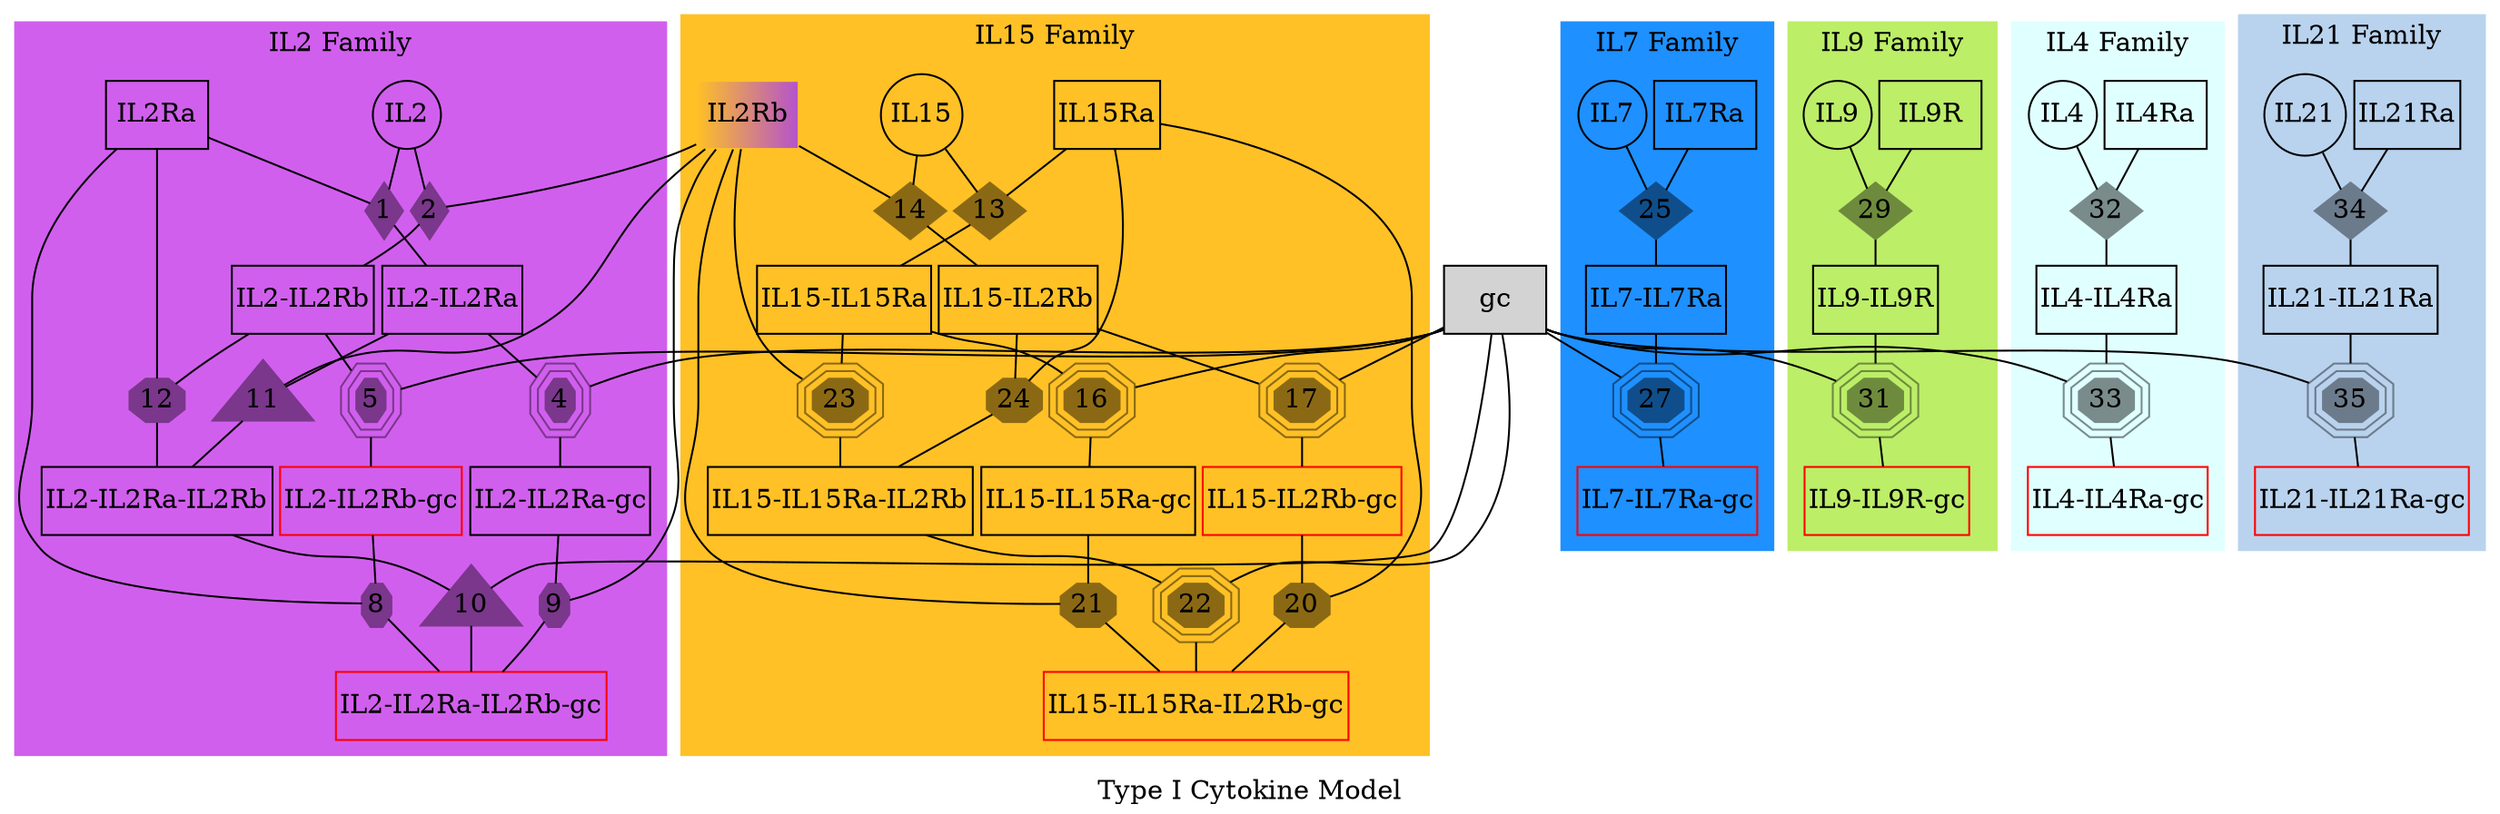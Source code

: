 digraph cgamma_cytok {
    ratio = "compress";
    label = "Type I Cytokine Model";
    graph [pad=0, ranksep=0.2, nodesep=0.05];

    subgraph specises {
        node [margin=0.03];
        rank="max";
        "gc"    [shape=box, style=filled, BGCOLOR="white"];
    }

    subgraph species {
        node [margin=0.03];

        "IL2"   [shape=circle ];
        "IL2Ra" [shape=box   ];
        "IL2Rb" [shape=box, style=filled, color="goldenrod1:mediumorchid3"];
        "IL2-IL2Ra" [shape=box];
        "IL2-IL2Rb" [shape=box];
        "IL2-IL2Ra" [shape=box];
        "IL2-IL2Ra" [shape=box];
        "IL2-IL2Ra-IL2Rb" [shape=box ];
        "IL2-IL2Ra-gc" [shape=box ];
        "IL2-IL2Rb-gc" [shape=box, color=red ];
        "IL2-IL2Ra-IL2Rb-gc" [shape=box, color=red ];

        "IL15"  [shape=circle];
        "IL15Ra"    [shape=box];
        "IL15-IL15Ra"   [shape=box];
        "IL15-IL2Rb"    [shape=box];
        "IL15-IL15Ra-IL2Rb" [shape=box];
        "IL15-IL15Ra-gc"    [shape=box];
        "IL15-IL2Rb-gc" [shape=box, color=red];
        "IL15-IL15Ra-IL2Rb-gc"  [shape=box, color=red];

        "IL7"   [shape=circle];
        "IL7Ra" [shape=box];
        "IL7-IL7Ra" [shape=box];
        "IL7-IL7Ra-gc"  [shape=box, color=red];

        "IL9"   [shape=circle];
        "IL9R" [shape=box    ];
        "IL9-IL9R" [shape=box];
        "IL9-IL9R-gc" [shape=box, color=red ];

        "IL4"   [shape=circle];
        "IL4Ra" [shape=box    ];
        "IL4-IL4Ra" [shape=box];
        "IL4-IL4Ra-gc" [shape=box, color=red ];

        "IL21"   [shape=circle];
        "IL21Ra" [shape=box    ];
        "IL21-IL21Ra" [shape=box];
        "IL21-IL21Ra-gc" [shape=box, color=red ];
    }

    subgraph cluster_IL2 {
        style=filled;
    	color=mediumorchid2;
    	node [style=filled,color=mediumorchid4, margin=0];
        label= "IL2 Family"

        "1" [shape=diamond,style=filled,height=.1,width=.1];
        "IL2" -> "1" [dir=none,weight=1];
        "IL2Ra" -> "1" [dir=none,weight=1];
        "1" -> "IL2-IL2Ra" [dir=none, weight=2];

        "2" [shape=diamond,style=filled,height=.1,width=.1];
        "IL2" -> "2" [dir=none,weight=1];
        "IL2Rb" -> "2" [dir=none,weight=1];
        "2" -> "IL2-IL2Rb" [dir=none, weight=2];

        "4" [shape=tripleoctagon,style=filled,height=.1,width=.1];
        "IL2-IL2Ra" -> "4" [dir=none,weight=1];
        "gc" -> "4" [dir=none,weight=1];
        "4" -> "IL2-IL2Ra-gc" [dir=none, weight=2];

        "5" [shape=tripleoctagon,style=filled,height=.1,width=.1];
        "IL2-IL2Rb" -> "5" [dir=none,weight=1];
        "gc" -> "5" [dir=none,weight=1];
        "5" -> "IL2-IL2Rb-gc" [dir=none, weight=2];

        "8" [shape=octagon,style=filled,height=.1,width=.1];
        "IL2-IL2Rb-gc" -> "8" [dir=none,weight=1];
        "IL2Ra" -> "8" [dir=none,weight=1];
        "8" -> "IL2-IL2Ra-IL2Rb-gc" [dir=none, weight=2];

        "9" [shape=octagon,style=filled,height=.1,width=.1];
        "IL2-IL2Ra-gc" -> "9" [dir=none,weight=1];
        "IL2Rb" -> "9" [dir=none,weight=1];
        "9" -> "IL2-IL2Ra-IL2Rb-gc" [dir=none, weight=2];

        "10" [shape=triangle,style=filled,height=.1,width=.04];
        "IL2-IL2Ra-IL2Rb" -> "10" [dir=none,weight=1];
        "gc" -> "10" [dir=none,weight=1];
        "10" -> "IL2-IL2Ra-IL2Rb-gc" [dir=none, weight=2];

        "11" [shape=triangle,style=filled,height=.1,width=.04];
        "IL2-IL2Ra" -> "11" [dir=none,weight=1];
        "IL2Rb" -> "11" [dir=none,weight=1];
        "11" -> "IL2-IL2Ra-IL2Rb" [dir=none, weight=2];

        "12" [shape=octagon,style=filled,height=.1,width=.1];
        "IL2-IL2Rb" -> "12" [dir=none,weight=1];
        "IL2Ra" -> "12" [dir=none,weight=1];
        "12" -> "IL2-IL2Ra-IL2Rb" [dir=none, weight=2];
    }

    subgraph cluster_IL15 {
        style=filled;
    	color=goldenrod1;
    	node [style=filled,color=goldenrod4, margin=0];
        edge [dir=none, weight=1];
        label= "IL15 Family"

        "13" [shape=diamond,style=filled,height=.1,width=.1];
        "IL15" -> "13";
        "IL15Ra" -> "13";
        "13" -> "IL15-IL15Ra";

        "14" [shape=diamond,style=filled,height=.1,width=.1];
        "IL15" -> "14";
        "IL2Rb" -> "14";
        "14" -> "IL15-IL2Rb";

        "16" [shape=tripleoctagon,style=filled,height=.1,width=.1];
        "IL15-IL15Ra" -> "16";
        "gc" -> "16";
        "16" -> "IL15-IL15Ra-gc";

        "17" [shape=tripleoctagon,style=filled,height=.1,width=.1];
        "IL15-IL2Rb" -> "17";
        "gc" -> "17";
        "17" -> "IL15-IL2Rb-gc";

        "20" [shape=octagon,style=filled,height=.1,width=.1];
        "IL15-IL2Rb-gc" -> "20";
        "IL15Ra" -> "20";
        "20" -> "IL15-IL15Ra-IL2Rb-gc";

        "21" [shape=octagon,style=filled,height=.1,width=.1];
        "IL15-IL15Ra-gc" -> "21";
        "IL2Rb" -> "21";
        "21" -> "IL15-IL15Ra-IL2Rb-gc";

        "22" [shape=tripleoctagon,style=filled,height=.1,width=.1];
        "IL15-IL15Ra-IL2Rb" -> "22";
        "gc" -> "22";
        "22" -> "IL15-IL15Ra-IL2Rb-gc";

        "23" [shape=tripleoctagon,style=filled,height=.1,width=.1];
        "IL15-IL15Ra" -> "23";
        "IL2Rb" -> "23";
        "23" -> "IL15-IL15Ra-IL2Rb";

        "24" [shape=octagon,style=filled,height=.1,width=.1];
        "IL15-IL2Rb" -> "24";
        "IL15Ra" -> "24";
        "24" -> "IL15-IL15Ra-IL2Rb";
        }

    subgraph cluster_IL7 {
        style=filled;
    	color=dodgerblue;
    	node [style=filled,color=dodgerblue4, margin=0];
        edge [dir=none, weight=1];
        label= "IL7 Family"
        
        "25" [shape=diamond,style=filled,height=.1,width=.1];
        "IL7" -> "25";
        "IL7Ra" -> "25";
        "25" -> "IL7-IL7Ra";

        "27" [shape=tripleoctagon,style=filled,height=.1,width=.1];
        "IL7-IL7Ra" -> "27";
        "gc" -> "27";
        "27" -> "IL7-IL7Ra-gc";
    }

    subgraph cluster_IL9 {
        style=filled;
    	color=darkolivegreen2;
    	node [style=filled,color=darkolivegreen4, margin=0];
        edge [dir=none, weight=1];
        label= "IL9 Family"
        
        "29" [shape=diamond, style=filled, height=.1, width=.1];
        "IL9" -> "29";
        "IL9R" -> "29";
        "29" -> "IL9-IL9R";

        "31" [shape=tripleoctagon,style=filled,height=.1,width=.1];
        "IL9-IL9R" -> "31";
        "gc" -> "31";
        "31" -> "IL9-IL9R-gc";
    }

    subgraph cluster_IL4 {
        style=filled;
    	color=lightcyan;
    	node [style=filled, color=lightcyan4, margin=0];
        edge [dir=none, weight=1];
        label= "IL4 Family"
        
        "32" [shape=diamond, style=filled, height=0.1, width=0.1];
        "IL4" -> "32";
        "IL4Ra" -> "32";
        "32" -> "IL4-IL4Ra";

        "33" [shape=tripleoctagon,style=filled,height=.1,width=.1];
        "IL4-IL4Ra" -> "33";
        "gc" -> "33";
        "33" -> "IL4-IL4Ra-gc";
    }
    subgraph cluster_IL21 {
        style=filled;
    	color=slategray2;
    	node [style=filled, color=slategray4, margin=0];
        edge [dir=none, weight=1];
        label= "IL21 Family"
        
        "34" [shape=diamond,style=filled,height=.1,width=.1];
        "IL21" -> "34";
        "IL21Ra" -> "34";
        "34" -> "IL21-IL21Ra";

        "35" [shape=tripleoctagon,style=filled, height=.1, width=.1];
        "IL21-IL21Ra" -> "35";
        "gc" -> "35";
        "35" -> "IL21-IL21Ra-gc";
    }
}
